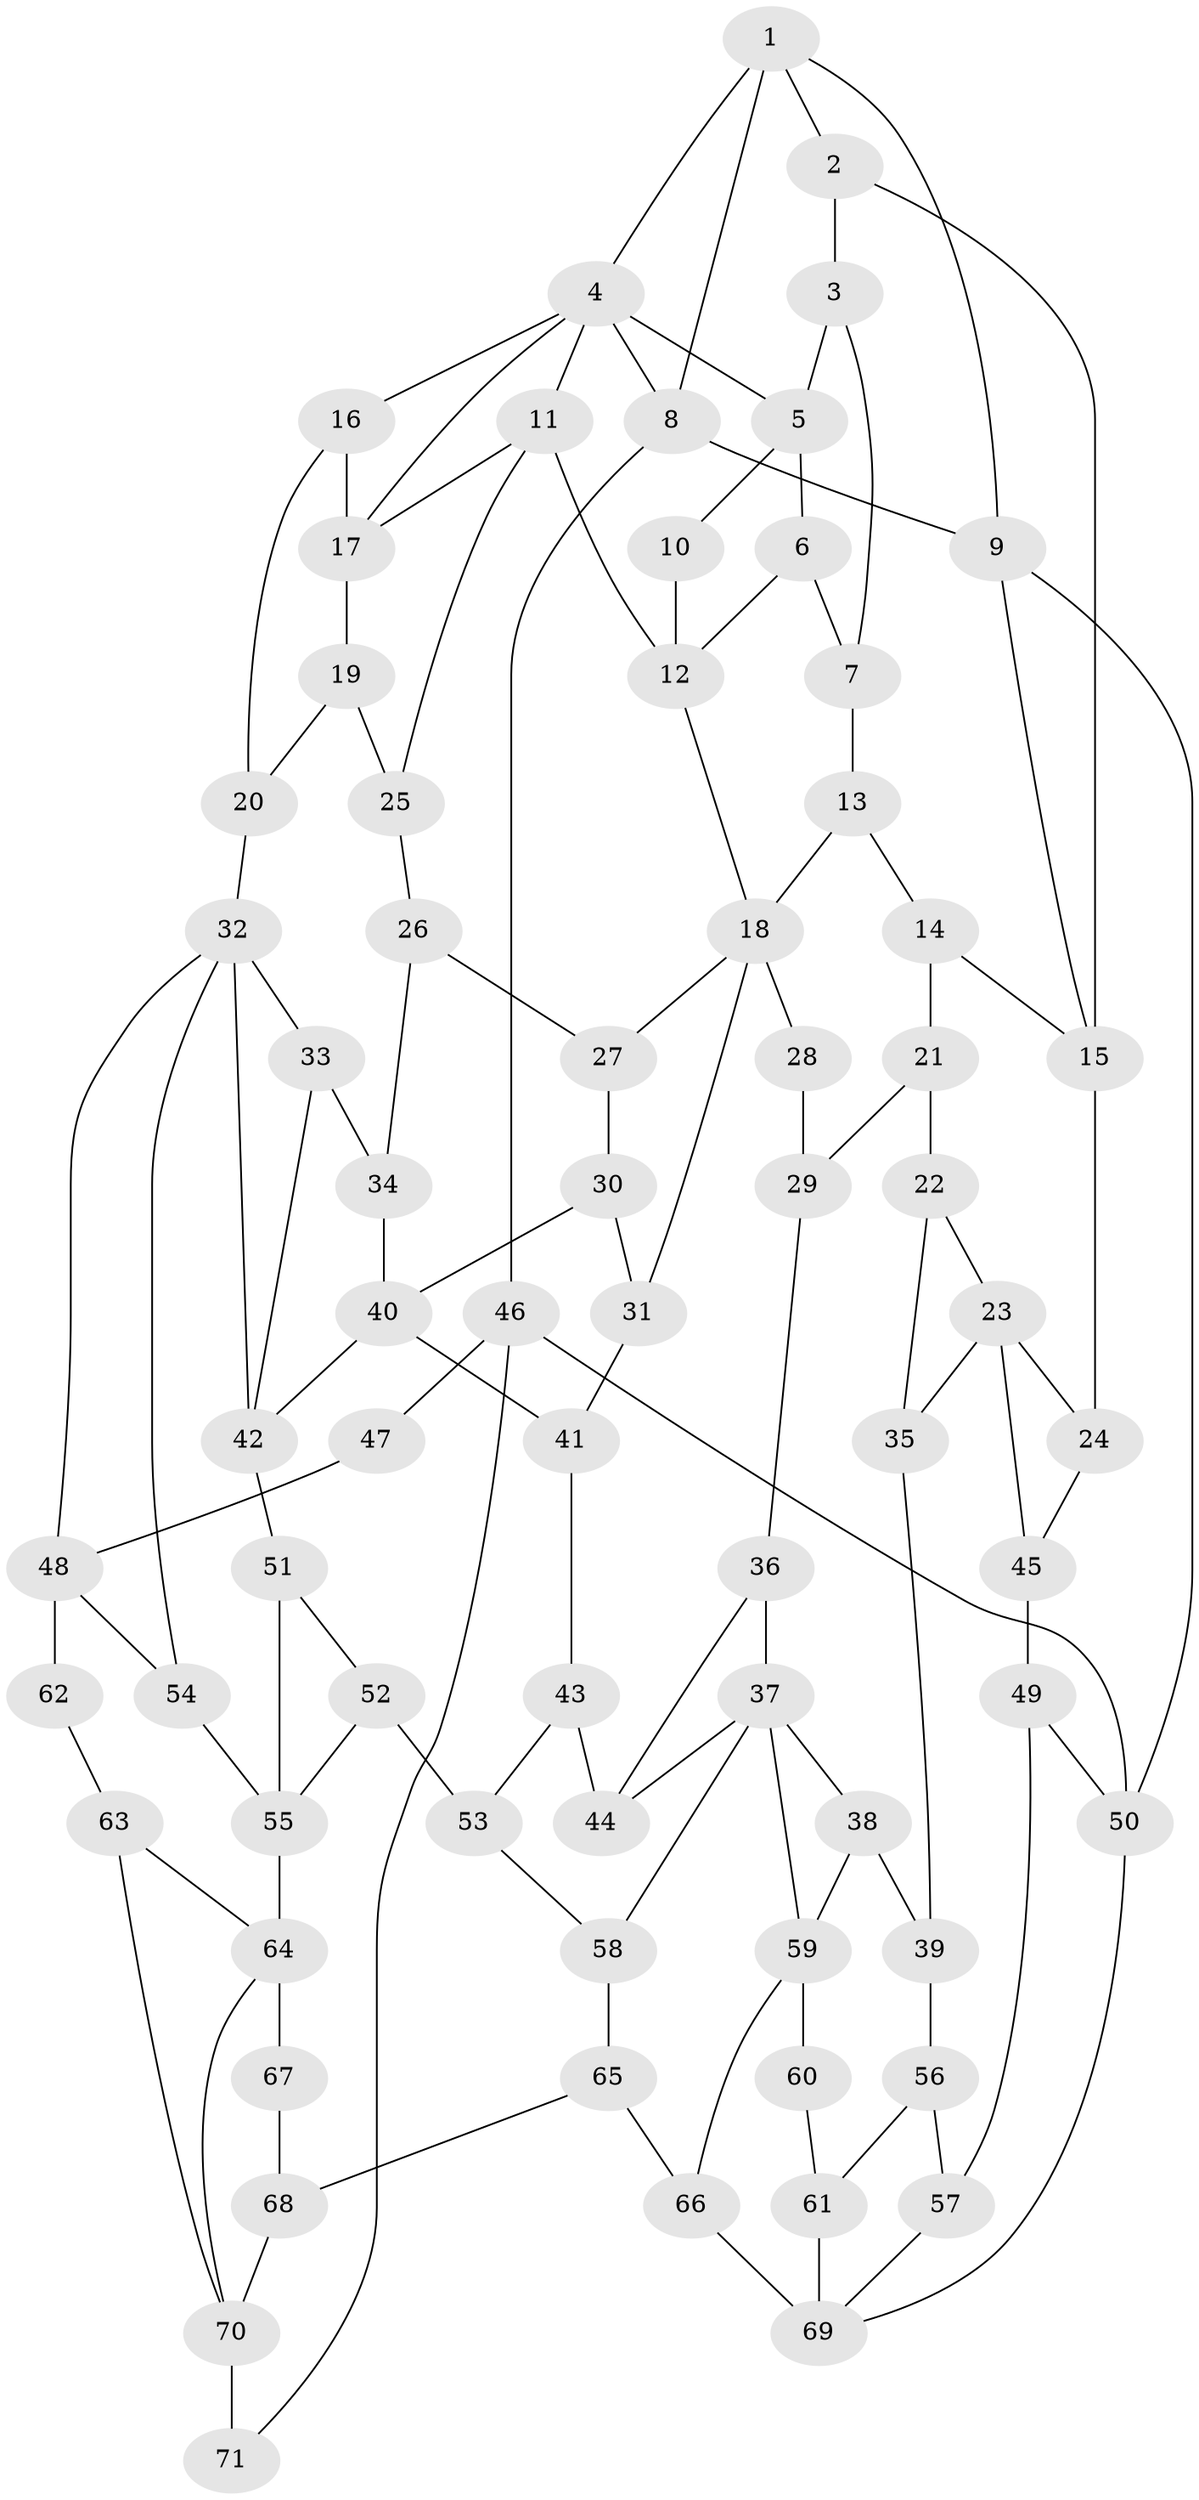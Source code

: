 // original degree distribution, {3: 0.02112676056338028, 6: 0.22535211267605634, 4: 0.22535211267605634, 5: 0.528169014084507}
// Generated by graph-tools (version 1.1) at 2025/38/03/09/25 02:38:49]
// undirected, 71 vertices, 117 edges
graph export_dot {
graph [start="1"]
  node [color=gray90,style=filled];
  1;
  2;
  3;
  4;
  5;
  6;
  7;
  8;
  9;
  10;
  11;
  12;
  13;
  14;
  15;
  16;
  17;
  18;
  19;
  20;
  21;
  22;
  23;
  24;
  25;
  26;
  27;
  28;
  29;
  30;
  31;
  32;
  33;
  34;
  35;
  36;
  37;
  38;
  39;
  40;
  41;
  42;
  43;
  44;
  45;
  46;
  47;
  48;
  49;
  50;
  51;
  52;
  53;
  54;
  55;
  56;
  57;
  58;
  59;
  60;
  61;
  62;
  63;
  64;
  65;
  66;
  67;
  68;
  69;
  70;
  71;
  1 -- 2 [weight=1.0];
  1 -- 4 [weight=1.0];
  1 -- 8 [weight=1.0];
  1 -- 9 [weight=1.0];
  2 -- 3 [weight=1.0];
  2 -- 15 [weight=1.0];
  3 -- 5 [weight=1.0];
  3 -- 7 [weight=1.0];
  4 -- 5 [weight=1.0];
  4 -- 8 [weight=1.0];
  4 -- 11 [weight=1.0];
  4 -- 16 [weight=1.0];
  4 -- 17 [weight=1.0];
  5 -- 6 [weight=1.0];
  5 -- 10 [weight=2.0];
  6 -- 7 [weight=1.0];
  6 -- 12 [weight=1.0];
  7 -- 13 [weight=1.0];
  8 -- 9 [weight=1.0];
  8 -- 46 [weight=1.0];
  9 -- 15 [weight=1.0];
  9 -- 50 [weight=1.0];
  10 -- 12 [weight=1.0];
  11 -- 12 [weight=2.0];
  11 -- 17 [weight=1.0];
  11 -- 25 [weight=1.0];
  12 -- 18 [weight=1.0];
  13 -- 14 [weight=1.0];
  13 -- 18 [weight=1.0];
  14 -- 15 [weight=1.0];
  14 -- 21 [weight=1.0];
  15 -- 24 [weight=2.0];
  16 -- 17 [weight=2.0];
  16 -- 20 [weight=1.0];
  17 -- 19 [weight=2.0];
  18 -- 27 [weight=1.0];
  18 -- 28 [weight=2.0];
  18 -- 31 [weight=1.0];
  19 -- 20 [weight=2.0];
  19 -- 25 [weight=2.0];
  20 -- 32 [weight=2.0];
  21 -- 22 [weight=1.0];
  21 -- 29 [weight=1.0];
  22 -- 23 [weight=1.0];
  22 -- 35 [weight=1.0];
  23 -- 24 [weight=3.0];
  23 -- 35 [weight=1.0];
  23 -- 45 [weight=1.0];
  24 -- 45 [weight=1.0];
  25 -- 26 [weight=1.0];
  26 -- 27 [weight=1.0];
  26 -- 34 [weight=1.0];
  27 -- 30 [weight=1.0];
  28 -- 29 [weight=1.0];
  29 -- 36 [weight=1.0];
  30 -- 31 [weight=1.0];
  30 -- 40 [weight=1.0];
  31 -- 41 [weight=1.0];
  32 -- 33 [weight=1.0];
  32 -- 42 [weight=1.0];
  32 -- 48 [weight=1.0];
  32 -- 54 [weight=1.0];
  33 -- 34 [weight=1.0];
  33 -- 42 [weight=1.0];
  34 -- 40 [weight=2.0];
  35 -- 39 [weight=1.0];
  36 -- 37 [weight=1.0];
  36 -- 44 [weight=1.0];
  37 -- 38 [weight=1.0];
  37 -- 44 [weight=1.0];
  37 -- 58 [weight=2.0];
  37 -- 59 [weight=1.0];
  38 -- 39 [weight=1.0];
  38 -- 59 [weight=1.0];
  39 -- 56 [weight=1.0];
  40 -- 41 [weight=1.0];
  40 -- 42 [weight=2.0];
  41 -- 43 [weight=1.0];
  42 -- 51 [weight=1.0];
  43 -- 44 [weight=1.0];
  43 -- 53 [weight=1.0];
  45 -- 49 [weight=1.0];
  46 -- 47 [weight=1.0];
  46 -- 50 [weight=1.0];
  46 -- 71 [weight=1.0];
  47 -- 48 [weight=2.0];
  48 -- 54 [weight=1.0];
  48 -- 62 [weight=2.0];
  49 -- 50 [weight=1.0];
  49 -- 57 [weight=1.0];
  50 -- 69 [weight=1.0];
  51 -- 52 [weight=1.0];
  51 -- 55 [weight=1.0];
  52 -- 53 [weight=1.0];
  52 -- 55 [weight=1.0];
  53 -- 58 [weight=1.0];
  54 -- 55 [weight=1.0];
  55 -- 64 [weight=2.0];
  56 -- 57 [weight=1.0];
  56 -- 61 [weight=1.0];
  57 -- 69 [weight=1.0];
  58 -- 65 [weight=2.0];
  59 -- 60 [weight=2.0];
  59 -- 66 [weight=1.0];
  60 -- 61 [weight=1.0];
  61 -- 69 [weight=1.0];
  62 -- 63 [weight=1.0];
  63 -- 64 [weight=1.0];
  63 -- 70 [weight=1.0];
  64 -- 67 [weight=2.0];
  64 -- 70 [weight=1.0];
  65 -- 66 [weight=2.0];
  65 -- 68 [weight=2.0];
  66 -- 69 [weight=2.0];
  67 -- 68 [weight=1.0];
  68 -- 70 [weight=1.0];
  70 -- 71 [weight=2.0];
}
